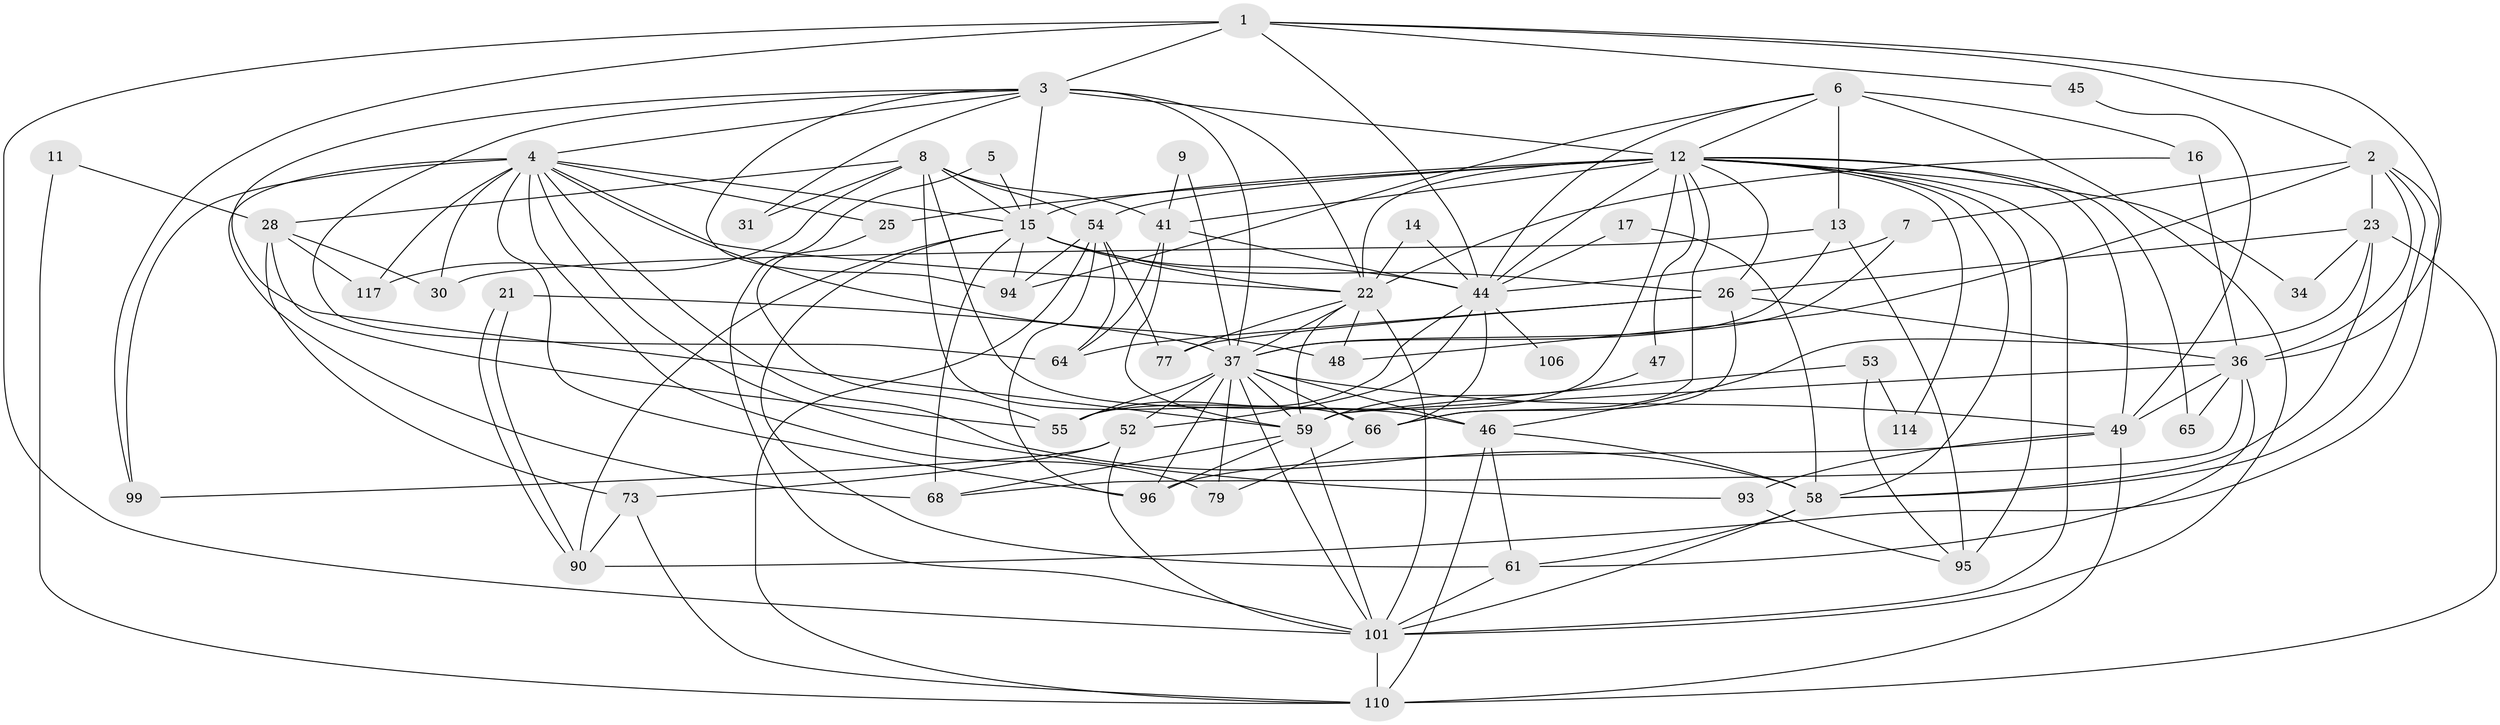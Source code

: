 // original degree distribution, {4: 0.25210084033613445, 3: 0.21008403361344538, 5: 0.24369747899159663, 2: 0.16806722689075632, 6: 0.08403361344537816, 7: 0.03361344537815126, 8: 0.008403361344537815}
// Generated by graph-tools (version 1.1) at 2025/14/03/09/25 04:14:49]
// undirected, 59 vertices, 162 edges
graph export_dot {
graph [start="1"]
  node [color=gray90,style=filled];
  1 [super="+10"];
  2 [super="+107"];
  3 [super="+51+19+35"];
  4 [super="+86+24"];
  5;
  6 [super="+88"];
  7 [super="+20"];
  8 [super="+27"];
  9;
  11;
  12 [super="+18+39"];
  13 [super="+63"];
  14;
  15 [super="+38+33"];
  16 [super="+78"];
  17;
  21;
  22 [super="+100+40"];
  23 [super="+111"];
  25;
  26 [super="+29"];
  28 [super="+81"];
  30;
  31;
  34;
  36 [super="+115"];
  37 [super="+69+85+43"];
  41 [super="+84"];
  44 [super="+56"];
  45;
  46 [super="+80"];
  47;
  48;
  49 [super="+102"];
  52 [super="+67"];
  53;
  54 [super="+109"];
  55;
  58 [super="+89"];
  59 [super="+92"];
  61;
  64;
  65;
  66 [super="+87+72"];
  68;
  73;
  77;
  79;
  90;
  93;
  94;
  95;
  96;
  99;
  101 [super="+105+108"];
  106;
  110;
  114;
  117;
  1 -- 101;
  1 -- 3 [weight=2];
  1 -- 2;
  1 -- 99;
  1 -- 44;
  1 -- 45;
  1 -- 36;
  2 -- 36;
  2 -- 48;
  2 -- 23;
  2 -- 7;
  2 -- 90;
  2 -- 58;
  3 -- 15;
  3 -- 64;
  3 -- 59;
  3 -- 37;
  3 -- 22;
  3 -- 12;
  3 -- 31;
  3 -- 4;
  3 -- 94;
  4 -- 48;
  4 -- 117 [weight=2];
  4 -- 96;
  4 -- 99;
  4 -- 68;
  4 -- 15;
  4 -- 79;
  4 -- 22;
  4 -- 25;
  4 -- 58;
  4 -- 93;
  4 -- 30;
  5 -- 101;
  5 -- 15;
  6 -- 94;
  6 -- 16 [weight=2];
  6 -- 101;
  6 -- 13;
  6 -- 12;
  6 -- 44;
  7 -- 44;
  7 -- 37;
  8 -- 54;
  8 -- 28 [weight=2];
  8 -- 66;
  8 -- 41;
  8 -- 46;
  8 -- 15;
  8 -- 117;
  8 -- 31;
  9 -- 41;
  9 -- 37;
  11 -- 110;
  11 -- 28;
  12 -- 26;
  12 -- 101;
  12 -- 65;
  12 -- 15 [weight=4];
  12 -- 114;
  12 -- 54;
  12 -- 55;
  12 -- 22 [weight=2];
  12 -- 25;
  12 -- 58;
  12 -- 34;
  12 -- 66;
  12 -- 41;
  12 -- 47;
  12 -- 49;
  12 -- 95;
  12 -- 44;
  13 -- 95;
  13 -- 30;
  13 -- 37 [weight=2];
  14 -- 22;
  14 -- 44;
  15 -- 90;
  15 -- 94;
  15 -- 68;
  15 -- 26;
  15 -- 61;
  15 -- 22;
  15 -- 44 [weight=2];
  16 -- 22;
  16 -- 36;
  17 -- 58;
  17 -- 44;
  21 -- 90;
  21 -- 90;
  21 -- 37;
  22 -- 77;
  22 -- 37;
  22 -- 48;
  22 -- 101;
  22 -- 59;
  23 -- 110;
  23 -- 46;
  23 -- 34;
  23 -- 26;
  23 -- 58;
  25 -- 55;
  26 -- 64;
  26 -- 66;
  26 -- 77;
  26 -- 36;
  28 -- 55;
  28 -- 117;
  28 -- 30;
  28 -- 73;
  36 -- 59;
  36 -- 65;
  36 -- 68;
  36 -- 49;
  36 -- 61;
  37 -- 66;
  37 -- 101;
  37 -- 59;
  37 -- 79;
  37 -- 49;
  37 -- 52;
  37 -- 55;
  37 -- 96;
  37 -- 46;
  41 -- 64;
  41 -- 59;
  41 -- 44;
  44 -- 106 [weight=2];
  44 -- 66;
  44 -- 52;
  44 -- 55;
  45 -- 49;
  46 -- 110;
  46 -- 61;
  46 -- 58;
  47 -- 59;
  49 -- 110;
  49 -- 93;
  49 -- 96;
  52 -- 73;
  52 -- 99;
  52 -- 101;
  53 -- 95;
  53 -- 114;
  53 -- 59;
  54 -- 96;
  54 -- 94;
  54 -- 64;
  54 -- 110;
  54 -- 77;
  58 -- 61;
  58 -- 101;
  59 -- 101;
  59 -- 96;
  59 -- 68;
  61 -- 101;
  66 -- 79;
  73 -- 110;
  73 -- 90;
  93 -- 95;
  101 -- 110;
}

